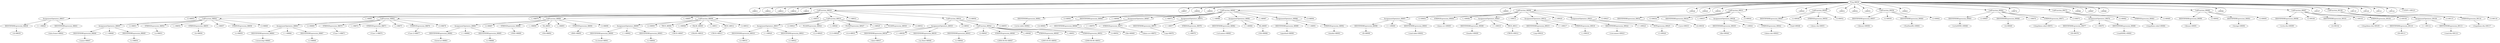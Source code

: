 digraph {

"Prog_88830"->"<
>88831";
"Prog_88830"->"<
>88832";
"Prog_88830"->"<
>88833";
"Prog_88830"->"<
>88834";
"Prog_88830"->"<
>88835";
"Prog_88830"->"CallFunction_88836";
"CallFunction_88836"->"AssignmentOpetators_88837";
"AssignmentOpetators_88837"->"IDENTIFIERExpression_88838";
"IDENTIFIERExpression_88838"->"<A>88839";
"AssignmentOpetators_88837"->"<<->88840";
"AssignmentOpetators_88837"->"IDENTIFIERExpression_88841";
"IDENTIFIERExpression_88841"->"<data.frame>88842";
"CallFunction_88836"->"<(>88843";
"CallFunction_88836"->"CallFunction_88844";
"CallFunction_88844"->"AssignmentOpetators_88845";
"AssignmentOpetators_88845"->"IDENTIFIERExpression_88846";
"IDENTIFIERExpression_88846"->"<name>88847";
"AssignmentOpetators_88845"->"<=>88848";
"AssignmentOpetators_88845"->"IDENTIFIERExpression_88849";
"IDENTIFIERExpression_88849"->"<c>88850";
"CallFunction_88844"->"<(>88851";
"CallFunction_88844"->"STRINGExpression_88852";
"STRINGExpression_88852"->"<a>88853";
"CallFunction_88844"->"<,>88854";
"CallFunction_88844"->"STRINGExpression_88855";
"STRINGExpression_88855"->"<b>88856";
"CallFunction_88844"->"<,>88857";
"CallFunction_88844"->"STRINGExpression_88858";
"STRINGExpression_88858"->"<c>88859";
"CallFunction_88844"->"<)>88860";
"CallFunction_88836"->"<,>88861";
"CallFunction_88836"->"CallFunction_88862";
"CallFunction_88862"->"AssignmentOpetators_88863";
"AssignmentOpetators_88863"->"IDENTIFIERExpression_88864";
"IDENTIFIERExpression_88864"->"<ownership>88865";
"AssignmentOpetators_88863"->"<=>88866";
"AssignmentOpetators_88863"->"IDENTIFIERExpression_88867";
"IDENTIFIERExpression_88867"->"<c>88868";
"CallFunction_88862"->"<(>88869";
"CallFunction_88862"->"STRINGExpression_88870";
"STRINGExpression_88870"->"<Case 1>88871";
"CallFunction_88862"->"<,>88872";
"CallFunction_88862"->"STRINGExpression_88873";
"STRINGExpression_88873"->"<Case 1>88874";
"CallFunction_88862"->"<,>88875";
"CallFunction_88862"->"STRINGExpression_88876";
"STRINGExpression_88876"->"<Case 2>88877";
"CallFunction_88862"->"<)>88878";
"CallFunction_88836"->"<,>88879";
"CallFunction_88836"->"CallFunction_88880";
"CallFunction_88880"->"AssignmentOpetators_88881";
"AssignmentOpetators_88881"->"IDENTIFIERExpression_88882";
"IDENTIFIERExpression_88882"->"<listed.at>88883";
"AssignmentOpetators_88881"->"<=>88884";
"AssignmentOpetators_88881"->"IDENTIFIERExpression_88885";
"IDENTIFIERExpression_88885"->"<c>88886";
"CallFunction_88880"->"<(>88887";
"CallFunction_88880"->"STRINGExpression_88888";
"STRINGExpression_88888"->"<NSE>88889";
"CallFunction_88880"->"<,>88890";
"CallFunction_88880"->"NA_88891";
"NA_88891"->"<NA>88892";
"CallFunction_88880"->"<,>88893";
"CallFunction_88880"->"STRINGExpression_88894";
"STRINGExpression_88894"->"<BSE>88895";
"CallFunction_88880"->"<)>88896";
"CallFunction_88836"->"<,>88897";
"CallFunction_88836"->"CallFunction_88898";
"CallFunction_88898"->"AssignmentOpetators_88899";
"AssignmentOpetators_88899"->"IDENTIFIERExpression_88900";
"IDENTIFIERExpression_88900"->"<is.listed>88901";
"AssignmentOpetators_88899"->"<=>88902";
"AssignmentOpetators_88899"->"IDENTIFIERExpression_88903";
"IDENTIFIERExpression_88903"->"<c>88904";
"CallFunction_88898"->"<(>88905";
"CallFunction_88898"->"TRUE_88906";
"TRUE_88906"->"<TRUE>88907";
"CallFunction_88898"->"<,>88908";
"CallFunction_88898"->"FALSE_88909";
"FALSE_88909"->"<FALSE>88910";
"CallFunction_88898"->"<,>88911";
"CallFunction_88898"->"TRUE_88912";
"TRUE_88912"->"<TRUE>88913";
"CallFunction_88898"->"<)>88914";
"CallFunction_88836"->"<,>88915";
"CallFunction_88836"->"CallFunction_88916";
"CallFunction_88916"->"AssignmentOpetators_88917";
"AssignmentOpetators_88917"->"IDENTIFIERExpression_88918";
"IDENTIFIERExpression_88918"->"<x>88919";
"AssignmentOpetators_88917"->"<=>88920";
"AssignmentOpetators_88917"->"IDENTIFIERExpression_88921";
"IDENTIFIERExpression_88921"->"<c>88922";
"CallFunction_88916"->"<(>88923";
"CallFunction_88916"->"FLOATExpression_88924";
"FLOATExpression_88924"->"<2.2>88925";
"CallFunction_88916"->"<,>88926";
"CallFunction_88916"->"FLOATExpression_88927";
"FLOATExpression_88927"->"<3.3>88928";
"CallFunction_88916"->"<,>88929";
"CallFunction_88916"->"FLOATExpression_88930";
"FLOATExpression_88930"->"<4.4>88931";
"CallFunction_88916"->"<)>88932";
"CallFunction_88836"->"<,>88933";
"CallFunction_88836"->"CallFunction_88934";
"CallFunction_88934"->"AssignmentOpetators_88935";
"AssignmentOpetators_88935"->"IDENTIFIERExpression_88936";
"IDENTIFIERExpression_88936"->"<date>88937";
"AssignmentOpetators_88935"->"<=>88938";
"AssignmentOpetators_88935"->"IDENTIFIERExpression_88939";
"IDENTIFIERExpression_88939"->"<as.Date>88940";
"CallFunction_88934"->"<(>88941";
"CallFunction_88934"->"CallFunction_88942";
"CallFunction_88942"->"IDENTIFIERExpression_88943";
"IDENTIFIERExpression_88943"->"<c>88944";
"CallFunction_88942"->"<(>88945";
"CallFunction_88942"->"STRINGExpression_88946";
"STRINGExpression_88946"->"<2004-04-04>88947";
"CallFunction_88942"->"<,>88948";
"CallFunction_88942"->"STRINGExpression_88949";
"STRINGExpression_88949"->"<2005-05-05>88950";
"CallFunction_88942"->"<,>88951";
"CallFunction_88942"->"STRINGExpression_88952";
"STRINGExpression_88952"->"<2006-06-06>88953";
"CallFunction_88942"->"<)>88954";
"CallFunction_88934"->"<)>88955";
"CallFunction_88836"->"<)>88956";
"Prog_88830"->"<
>88957";
"Prog_88830"->"<
>88958";
"Prog_88830"->"<
>88959";
"Prog_88830"->"CallFunction_88960";
"CallFunction_88960"->"IDENTIFIERExpression_88961";
"IDENTIFIERExpression_88961"->"<write.table>88962";
"CallFunction_88960"->"<(>88963";
"CallFunction_88960"->"IDENTIFIERExpression_88964";
"IDENTIFIERExpression_88964"->"<A>88965";
"CallFunction_88960"->"<,>88966";
"CallFunction_88960"->"AssignmentOpetators_88967";
"AssignmentOpetators_88967"->"IDENTIFIERExpression_88968";
"IDENTIFIERExpression_88968"->"<file>88969";
"AssignmentOpetators_88967"->"<=>88970";
"AssignmentOpetators_88967"->"STRINGExpression_88971";
"STRINGExpression_88971"->"<demo.csv>88972";
"CallFunction_88960"->"<,>88973";
"CallFunction_88960"->"AssignmentOpetators_88974";
"AssignmentOpetators_88974"->"IDENTIFIERExpression_88975";
"IDENTIFIERExpression_88975"->"<sep>88976";
"AssignmentOpetators_88974"->"<=>88977";
"AssignmentOpetators_88974"->"STRINGExpression_88978";
"STRINGExpression_88978"->"<,>88979";
"CallFunction_88960"->"<,>88980";
"CallFunction_88960"->"AssignmentOpetators_88981";
"AssignmentOpetators_88981"->"IDENTIFIERExpression_88982";
"IDENTIFIERExpression_88982"->"<col.names>88983";
"AssignmentOpetators_88981"->"<=>88984";
"AssignmentOpetators_88981"->"NA_88985";
"NA_88985"->"<NA>88986";
"CallFunction_88960"->"<,>88987";
"CallFunction_88960"->"AssignmentOpetators_88988";
"AssignmentOpetators_88988"->"IDENTIFIERExpression_88989";
"IDENTIFIERExpression_88989"->"<qmethod>88990";
"AssignmentOpetators_88988"->"<=>88991";
"AssignmentOpetators_88988"->"STRINGExpression_88992";
"STRINGExpression_88992"->"<double>88993";
"CallFunction_88960"->"<)>88994";
"Prog_88830"->"<
>88995";
"Prog_88830"->"CallFunction_88996";
"CallFunction_88996"->"AssignmentOpetators_88997";
"AssignmentOpetators_88997"->"IDENTIFIERExpression_88998";
"IDENTIFIERExpression_88998"->"<B>88999";
"AssignmentOpetators_88997"->"<<->89000";
"AssignmentOpetators_88997"->"IDENTIFIERExpression_89001";
"IDENTIFIERExpression_89001"->"<read.table>89002";
"CallFunction_88996"->"<(>89003";
"CallFunction_88996"->"STRINGExpression_89004";
"STRINGExpression_89004"->"<demo.csv>89005";
"CallFunction_88996"->"<,>89006";
"CallFunction_88996"->"AssignmentOpetators_89007";
"AssignmentOpetators_89007"->"IDENTIFIERExpression_89008";
"IDENTIFIERExpression_89008"->"<header>89009";
"AssignmentOpetators_89007"->"<=>89010";
"AssignmentOpetators_89007"->"TRUE_89011";
"TRUE_89011"->"<TRUE>89012";
"CallFunction_88996"->"<,>89013";
"CallFunction_88996"->"AssignmentOpetators_89014";
"AssignmentOpetators_89014"->"IDENTIFIERExpression_89015";
"IDENTIFIERExpression_89015"->"<sep>89016";
"AssignmentOpetators_89014"->"<=>89017";
"AssignmentOpetators_89014"->"STRINGExpression_89018";
"STRINGExpression_89018"->"<,>89019";
"CallFunction_88996"->"<,>89020";
"CallFunction_88996"->"AssignmentOpetators_89021";
"AssignmentOpetators_89021"->"IDENTIFIERExpression_89022";
"IDENTIFIERExpression_89022"->"<row.names>89023";
"AssignmentOpetators_89021"->"<=>89024";
"AssignmentOpetators_89021"->"INTExpression_89025";
"INTExpression_89025"->"<1>89026";
"CallFunction_88996"->"<)>89027";
"Prog_88830"->"<
>89028";
"Prog_88830"->"<
>89029";
"Prog_88830"->"<
>89030";
"Prog_88830"->"CallFunction_89031";
"CallFunction_89031"->"IDENTIFIERExpression_89032";
"IDENTIFIERExpression_89032"->"<save>89033";
"CallFunction_89031"->"<(>89034";
"CallFunction_89031"->"IDENTIFIERExpression_89035";
"IDENTIFIERExpression_89035"->"<A>89036";
"CallFunction_89031"->"<,>89037";
"CallFunction_89031"->"AssignmentOpetators_89038";
"AssignmentOpetators_89038"->"IDENTIFIERExpression_89039";
"IDENTIFIERExpression_89039"->"<file>89040";
"AssignmentOpetators_89038"->"<=>89041";
"AssignmentOpetators_89038"->"STRINGExpression_89042";
"STRINGExpression_89042"->"<demo.rda>89043";
"CallFunction_89031"->"<)>89044";
"Prog_88830"->"<
>89045";
"Prog_88830"->"CallFunction_89046";
"CallFunction_89046"->"IDENTIFIERExpression_89047";
"IDENTIFIERExpression_89047"->"<load>89048";
"CallFunction_89046"->"<(>89049";
"CallFunction_89046"->"STRINGExpression_89050";
"STRINGExpression_89050"->"<demo.rda>89051";
"CallFunction_89046"->"<)>89052";
"Prog_88830"->"<
>89053";
"Prog_88830"->"<
>89054";
"Prog_88830"->"<
>89055";
"Prog_88830"->"CallFunction_89056";
"CallFunction_89056"->"IDENTIFIERExpression_89057";
"IDENTIFIERExpression_89057"->"<library>89058";
"CallFunction_89056"->"<(>89059";
"CallFunction_89056"->"IDENTIFIERExpression_89060";
"IDENTIFIERExpression_89060"->"<StatDataML>89061";
"CallFunction_89056"->"<)>89062";
"Prog_88830"->"<
>89063";
"Prog_88830"->"CallFunction_89064";
"CallFunction_89064"->"IDENTIFIERExpression_89065";
"IDENTIFIERExpression_89065"->"<writeSDML>89066";
"CallFunction_89064"->"<(>89067";
"CallFunction_89064"->"IDENTIFIERExpression_89068";
"IDENTIFIERExpression_89068"->"<A>89069";
"CallFunction_89064"->"<,>89070";
"CallFunction_89064"->"STRINGExpression_89071";
"STRINGExpression_89071"->"</tmp/demo.sdml>89072";
"CallFunction_89064"->"<)>89073";
"Prog_88830"->"<
>89074";
"Prog_88830"->"CallFunction_89075";
"CallFunction_89075"->"AssignmentOpetators_89076";
"AssignmentOpetators_89076"->"IDENTIFIERExpression_89077";
"IDENTIFIERExpression_89077"->"<B>89078";
"AssignmentOpetators_89076"->"<<->89079";
"AssignmentOpetators_89076"->"IDENTIFIERExpression_89080";
"IDENTIFIERExpression_89080"->"<readSDML>89081";
"CallFunction_89075"->"<(>89082";
"CallFunction_89075"->"STRINGExpression_89083";
"STRINGExpression_89083"->"</tmp/demo.sdml>89084";
"CallFunction_89075"->"<)>89085";
"Prog_88830"->"<
>89086";
"Prog_88830"->"<
>89087";
"Prog_88830"->"<
>89088";
"Prog_88830"->"CallFunction_89089";
"CallFunction_89089"->"IDENTIFIERExpression_89090";
"IDENTIFIERExpression_89090"->"<library>89091";
"CallFunction_89089"->"<(>89092";
"CallFunction_89089"->"IDENTIFIERExpression_89093";
"IDENTIFIERExpression_89093"->"<foreign>89094";
"CallFunction_89089"->"<)>89095";
"Prog_88830"->"<
>89096";
"Prog_88830"->"CallFunction_89097";
"CallFunction_89097"->"IDENTIFIERExpression_89098";
"IDENTIFIERExpression_89098"->"<write.dta>89099";
"CallFunction_89097"->"<(>89100";
"CallFunction_89097"->"IDENTIFIERExpression_89101";
"IDENTIFIERExpression_89101"->"<A>89102";
"CallFunction_89097"->"<,>89103";
"CallFunction_89097"->"STRINGExpression_89104";
"STRINGExpression_89104"->"</tmp/demo.dta>89105";
"CallFunction_89097"->"<)>89106";
"Prog_88830"->"<
>89107";
"Prog_88830"->"CallFunction_89108";
"CallFunction_89108"->"AssignmentOpetators_89109";
"AssignmentOpetators_89109"->"IDENTIFIERExpression_89110";
"IDENTIFIERExpression_89110"->"<B>89111";
"AssignmentOpetators_89109"->"<<->89112";
"AssignmentOpetators_89109"->"IDENTIFIERExpression_89113";
"IDENTIFIERExpression_89113"->"<read.dta>89114";
"CallFunction_89108"->"<(>89115";
"CallFunction_89108"->"STRINGExpression_89116";
"STRINGExpression_89116"->"</tmp/demo.dta>89117";
"CallFunction_89108"->"<)>89118";
"Prog_88830"->"<
>89119";
"Prog_88830"->"<
>89120";
"Prog_88830"->"<
>89121";
"Prog_88830"->"<
>89122";
"Prog_88830"->"<<EOF>>89123";
}
